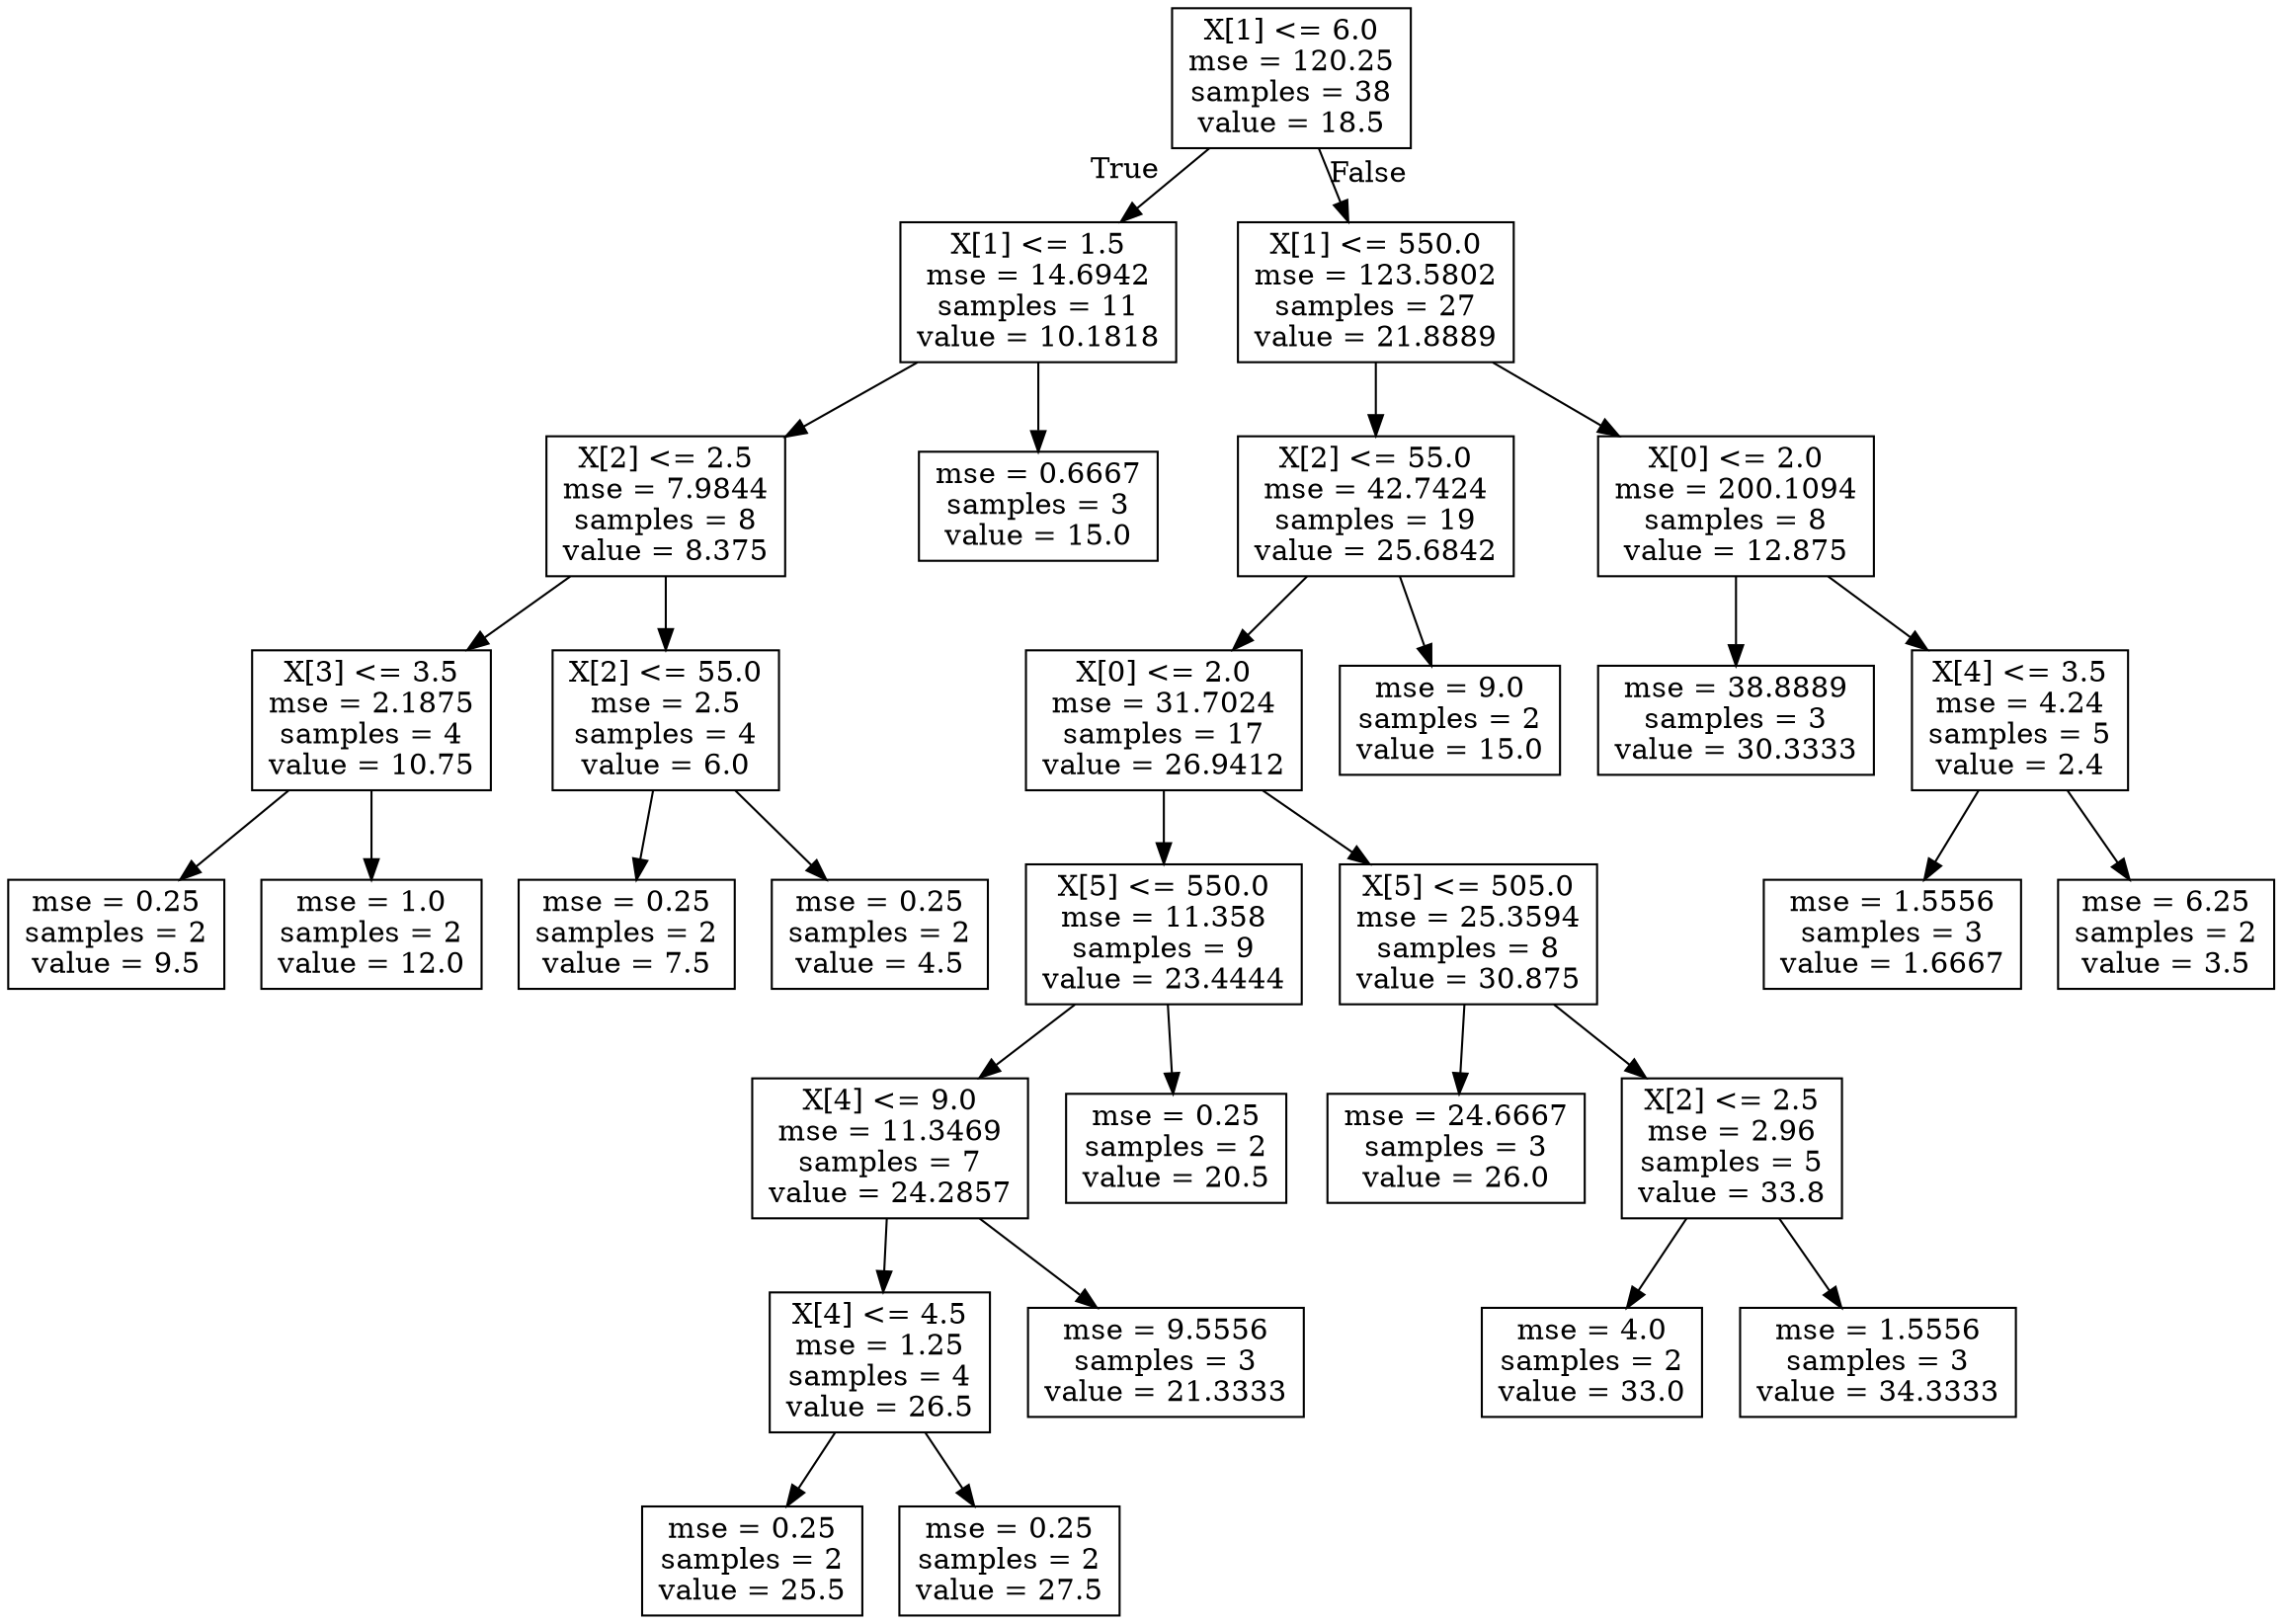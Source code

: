 digraph Tree {
node [shape=box] ;
0 [label="X[1] <= 6.0\nmse = 120.25\nsamples = 38\nvalue = 18.5"] ;
1 [label="X[1] <= 1.5\nmse = 14.6942\nsamples = 11\nvalue = 10.1818"] ;
0 -> 1 [labeldistance=2.5, labelangle=45, headlabel="True"] ;
2 [label="X[2] <= 2.5\nmse = 7.9844\nsamples = 8\nvalue = 8.375"] ;
1 -> 2 ;
3 [label="X[3] <= 3.5\nmse = 2.1875\nsamples = 4\nvalue = 10.75"] ;
2 -> 3 ;
4 [label="mse = 0.25\nsamples = 2\nvalue = 9.5"] ;
3 -> 4 ;
5 [label="mse = 1.0\nsamples = 2\nvalue = 12.0"] ;
3 -> 5 ;
6 [label="X[2] <= 55.0\nmse = 2.5\nsamples = 4\nvalue = 6.0"] ;
2 -> 6 ;
7 [label="mse = 0.25\nsamples = 2\nvalue = 7.5"] ;
6 -> 7 ;
8 [label="mse = 0.25\nsamples = 2\nvalue = 4.5"] ;
6 -> 8 ;
9 [label="mse = 0.6667\nsamples = 3\nvalue = 15.0"] ;
1 -> 9 ;
10 [label="X[1] <= 550.0\nmse = 123.5802\nsamples = 27\nvalue = 21.8889"] ;
0 -> 10 [labeldistance=2.5, labelangle=-45, headlabel="False"] ;
11 [label="X[2] <= 55.0\nmse = 42.7424\nsamples = 19\nvalue = 25.6842"] ;
10 -> 11 ;
12 [label="X[0] <= 2.0\nmse = 31.7024\nsamples = 17\nvalue = 26.9412"] ;
11 -> 12 ;
13 [label="X[5] <= 550.0\nmse = 11.358\nsamples = 9\nvalue = 23.4444"] ;
12 -> 13 ;
14 [label="X[4] <= 9.0\nmse = 11.3469\nsamples = 7\nvalue = 24.2857"] ;
13 -> 14 ;
15 [label="X[4] <= 4.5\nmse = 1.25\nsamples = 4\nvalue = 26.5"] ;
14 -> 15 ;
16 [label="mse = 0.25\nsamples = 2\nvalue = 25.5"] ;
15 -> 16 ;
17 [label="mse = 0.25\nsamples = 2\nvalue = 27.5"] ;
15 -> 17 ;
18 [label="mse = 9.5556\nsamples = 3\nvalue = 21.3333"] ;
14 -> 18 ;
19 [label="mse = 0.25\nsamples = 2\nvalue = 20.5"] ;
13 -> 19 ;
20 [label="X[5] <= 505.0\nmse = 25.3594\nsamples = 8\nvalue = 30.875"] ;
12 -> 20 ;
21 [label="mse = 24.6667\nsamples = 3\nvalue = 26.0"] ;
20 -> 21 ;
22 [label="X[2] <= 2.5\nmse = 2.96\nsamples = 5\nvalue = 33.8"] ;
20 -> 22 ;
23 [label="mse = 4.0\nsamples = 2\nvalue = 33.0"] ;
22 -> 23 ;
24 [label="mse = 1.5556\nsamples = 3\nvalue = 34.3333"] ;
22 -> 24 ;
25 [label="mse = 9.0\nsamples = 2\nvalue = 15.0"] ;
11 -> 25 ;
26 [label="X[0] <= 2.0\nmse = 200.1094\nsamples = 8\nvalue = 12.875"] ;
10 -> 26 ;
27 [label="mse = 38.8889\nsamples = 3\nvalue = 30.3333"] ;
26 -> 27 ;
28 [label="X[4] <= 3.5\nmse = 4.24\nsamples = 5\nvalue = 2.4"] ;
26 -> 28 ;
29 [label="mse = 1.5556\nsamples = 3\nvalue = 1.6667"] ;
28 -> 29 ;
30 [label="mse = 6.25\nsamples = 2\nvalue = 3.5"] ;
28 -> 30 ;
}